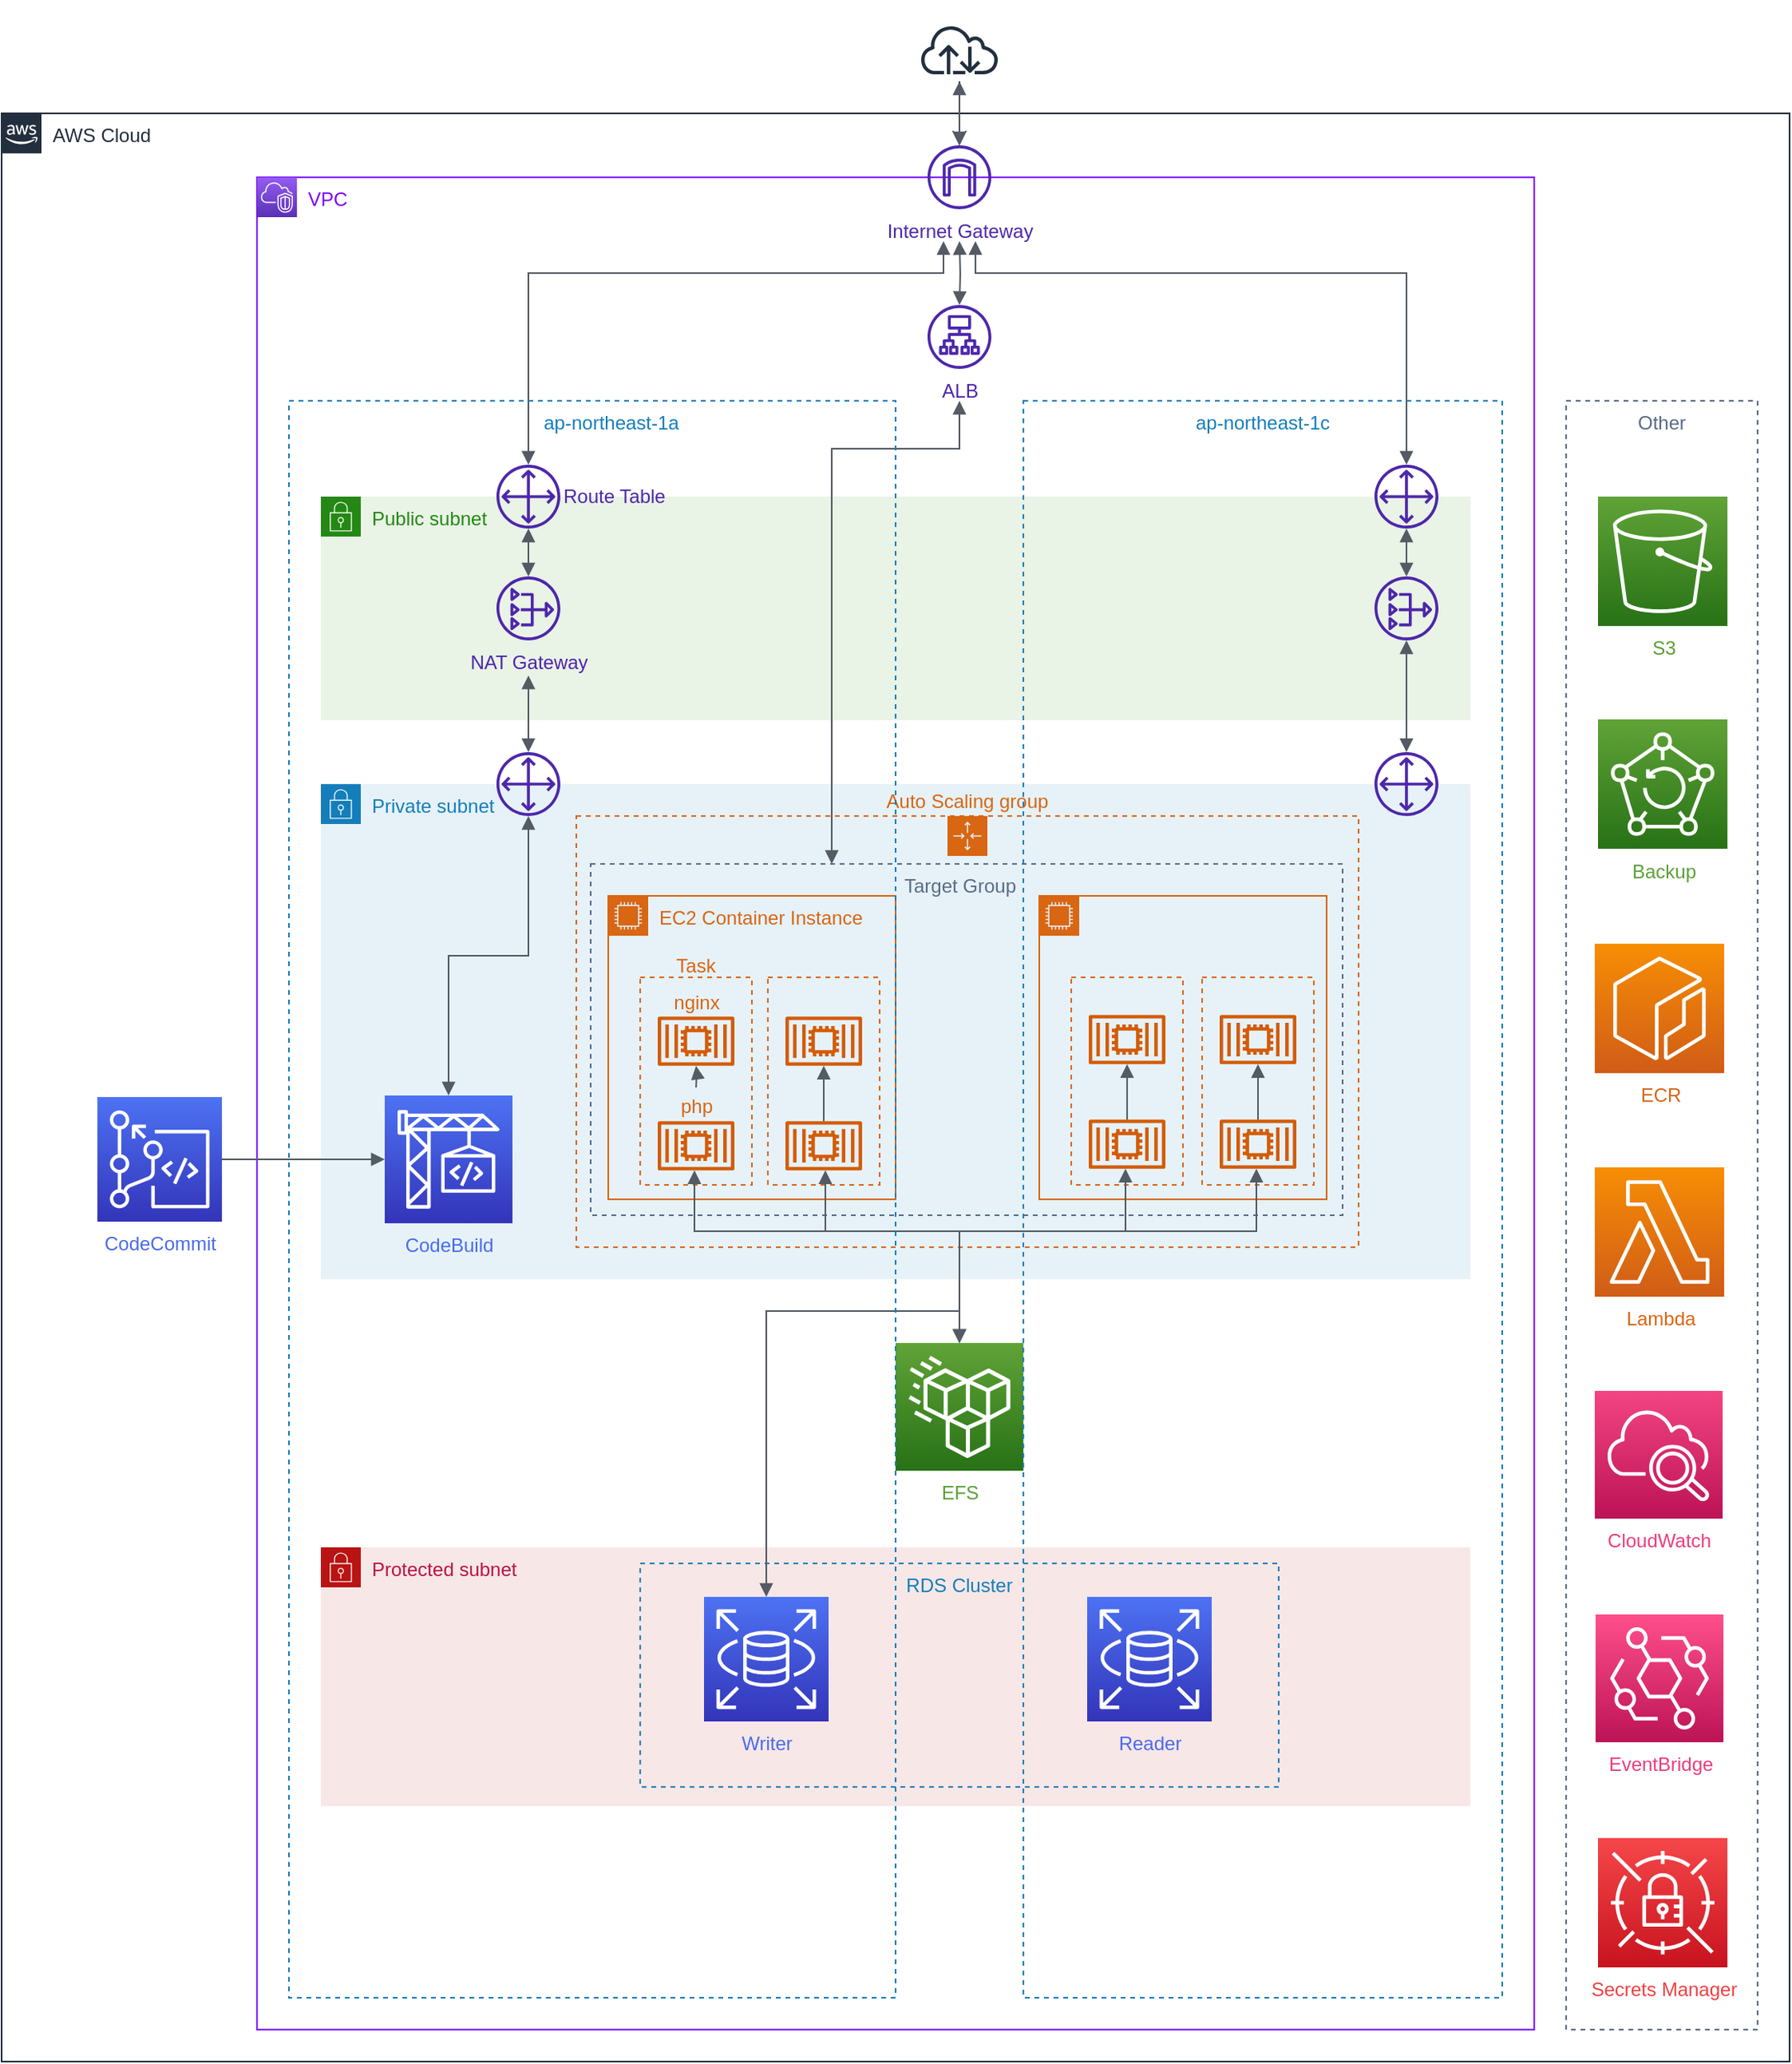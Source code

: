 <mxfile scale="5" border="5">
    <diagram id="7Xa9CpeqHqLi5vjzDkSQ" name="ページ1">
        <mxGraphModel dx="2813" dy="1187" grid="0" gridSize="10" guides="1" tooltips="1" connect="1" arrows="1" fold="1" page="1" pageScale="1" pageWidth="4681" pageHeight="3300" background="#ffffff" math="0" shadow="0">
            <root>
                <mxCell id="0"/>
                <mxCell id="1" parent="0"/>
                <mxCell id="2" value="AWS Cloud" style="points=[[0,0],[0.25,0],[0.5,0],[0.75,0],[1,0],[1,0.25],[1,0.5],[1,0.75],[1,1],[0.75,1],[0.5,1],[0.25,1],[0,1],[0,0.75],[0,0.5],[0,0.25]];outlineConnect=0;gradientColor=none;html=1;whiteSpace=wrap;fontSize=12;fontStyle=0;container=1;pointerEvents=0;collapsible=0;recursiveResize=0;shape=mxgraph.aws4.group;grIcon=mxgraph.aws4.group_aws_cloud_alt;strokeColor=#232F3E;fillColor=none;verticalAlign=top;align=left;spacingLeft=30;fontColor=#232F3E;dashed=0;" parent="1" vertex="1">
                    <mxGeometry x="40" y="140" width="1120" height="1220" as="geometry"/>
                </mxCell>
                <mxCell id="3" value="         VPC" style="fillColor=none;strokeColor=#7F00FF;dashed=0;verticalAlign=top;fontStyle=0;fontColor=#7F00FF;align=left;" parent="2" vertex="1">
                    <mxGeometry x="160" y="40" width="800" height="1160" as="geometry"/>
                </mxCell>
                <mxCell id="19" value="&lt;font color=&quot;#b91345&quot;&gt;Protected subnet&lt;/font&gt;" style="points=[[0,0],[0.25,0],[0.5,0],[0.75,0],[1,0],[1,0.25],[1,0.5],[1,0.75],[1,1],[0.75,1],[0.5,1],[0.25,1],[0,1],[0,0.75],[0,0.5],[0,0.25]];outlineConnect=0;gradientColor=none;html=1;whiteSpace=wrap;fontSize=12;fontStyle=0;container=1;pointerEvents=0;collapsible=0;recursiveResize=0;shape=mxgraph.aws4.group;grIcon=mxgraph.aws4.group_security_group;grStroke=0;strokeColor=#B91313;fillColor=#F8E7E7;verticalAlign=top;align=left;spacingLeft=30;fontColor=#147EBA;dashed=0;" parent="2" vertex="1">
                    <mxGeometry x="200" y="898" width="720" height="162" as="geometry"/>
                </mxCell>
                <mxCell id="127" value="RDS Cluster" style="fillColor=none;strokeColor=#147EBA;dashed=1;verticalAlign=top;fontStyle=0;fontColor=#147EBA;" parent="19" vertex="1">
                    <mxGeometry x="200" y="10" width="400" height="140" as="geometry"/>
                </mxCell>
                <mxCell id="5" value="Private subnet" style="points=[[0,0],[0.25,0],[0.5,0],[0.75,0],[1,0],[1,0.25],[1,0.5],[1,0.75],[1,1],[0.75,1],[0.5,1],[0.25,1],[0,1],[0,0.75],[0,0.5],[0,0.25]];outlineConnect=0;gradientColor=none;html=1;whiteSpace=wrap;fontSize=12;fontStyle=0;container=1;pointerEvents=0;collapsible=0;recursiveResize=0;shape=mxgraph.aws4.group;grIcon=mxgraph.aws4.group_security_group;grStroke=0;strokeColor=#147EBA;fillColor=#E6F2F8;verticalAlign=top;align=left;spacingLeft=30;fontColor=#147EBA;dashed=0;" parent="2" vertex="1">
                    <mxGeometry x="200" y="420" width="720" height="310" as="geometry"/>
                </mxCell>
                <mxCell id="133" value="" style="sketch=0;outlineConnect=0;fontColor=#232F3E;gradientColor=none;fillColor=#4D27AA;strokeColor=none;dashed=0;verticalLabelPosition=middle;verticalAlign=middle;align=left;html=1;fontSize=12;fontStyle=0;aspect=fixed;pointerEvents=1;shape=mxgraph.aws4.customer_gateway;labelBackgroundColor=none;labelBorderColor=none;fillStyle=auto;labelPosition=right;" parent="5" vertex="1">
                    <mxGeometry x="660" y="-20" width="40" height="40" as="geometry"/>
                </mxCell>
                <mxCell id="6" value="Public subnet" style="points=[[0,0],[0.25,0],[0.5,0],[0.75,0],[1,0],[1,0.25],[1,0.5],[1,0.75],[1,1],[0.75,1],[0.5,1],[0.25,1],[0,1],[0,0.75],[0,0.5],[0,0.25]];outlineConnect=0;gradientColor=none;html=1;whiteSpace=wrap;fontSize=12;fontStyle=0;container=1;pointerEvents=0;collapsible=0;recursiveResize=0;shape=mxgraph.aws4.group;grIcon=mxgraph.aws4.group_security_group;grStroke=0;strokeColor=#248814;fillColor=#E9F3E6;verticalAlign=top;align=left;spacingLeft=30;fontColor=#248814;dashed=0;" parent="2" vertex="1">
                    <mxGeometry x="200" y="240" width="720" height="140" as="geometry"/>
                </mxCell>
                <mxCell id="33" value="&lt;font color=&quot;#4d27aa&quot;&gt;Route Table&lt;/font&gt;" style="sketch=0;outlineConnect=0;fontColor=#232F3E;gradientColor=none;fillColor=#4D27AA;strokeColor=none;dashed=0;verticalLabelPosition=middle;verticalAlign=middle;align=left;html=1;fontSize=12;fontStyle=0;aspect=fixed;pointerEvents=1;shape=mxgraph.aws4.customer_gateway;labelBackgroundColor=none;labelBorderColor=none;fillStyle=auto;labelPosition=right;" parent="6" vertex="1">
                    <mxGeometry x="110" y="-20" width="40" height="40" as="geometry"/>
                </mxCell>
                <mxCell id="14" value="&lt;font color=&quot;#4d27aa&quot;&gt;NAT Gateway&lt;/font&gt;" style="sketch=0;outlineConnect=0;fontColor=#232F3E;gradientColor=none;fillColor=#4D27AA;strokeColor=none;dashed=0;verticalLabelPosition=bottom;verticalAlign=top;align=center;html=1;fontSize=12;fontStyle=0;aspect=fixed;pointerEvents=1;shape=mxgraph.aws4.nat_gateway;" parent="6" vertex="1">
                    <mxGeometry x="110" y="50" width="40" height="40" as="geometry"/>
                </mxCell>
                <mxCell id="40" value="" style="edgeStyle=orthogonalEdgeStyle;html=1;endArrow=block;elbow=vertical;startArrow=block;startFill=1;endFill=1;strokeColor=#545B64;rounded=0;fontColor=#4D27AA;" parent="6" source="33" target="14" edge="1">
                    <mxGeometry width="100" relative="1" as="geometry">
                        <mxPoint x="220" y="70" as="sourcePoint"/>
                        <mxPoint x="320" y="70" as="targetPoint"/>
                    </mxGeometry>
                </mxCell>
                <mxCell id="142" value="Other" style="fillColor=none;strokeColor=#5A6C86;dashed=1;verticalAlign=top;fontStyle=0;fontColor=#5A6C86;" parent="2" vertex="1">
                    <mxGeometry x="980" y="180" width="120" height="1020" as="geometry"/>
                </mxCell>
                <mxCell id="4" value="" style="sketch=0;points=[[0,0,0],[0.25,0,0],[0.5,0,0],[0.75,0,0],[1,0,0],[0,1,0],[0.25,1,0],[0.5,1,0],[0.75,1,0],[1,1,0],[0,0.25,0],[0,0.5,0],[0,0.75,0],[1,0.25,0],[1,0.5,0],[1,0.75,0]];outlineConnect=0;fontColor=#232F3E;gradientColor=#945DF2;gradientDirection=north;fillColor=#5A30B5;strokeColor=#ffffff;dashed=0;verticalLabelPosition=bottom;verticalAlign=top;align=center;html=1;fontSize=12;fontStyle=0;aspect=fixed;shape=mxgraph.aws4.resourceIcon;resIcon=mxgraph.aws4.vpc;" parent="2" vertex="1">
                    <mxGeometry x="160" y="40" width="25" height="25" as="geometry"/>
                </mxCell>
                <mxCell id="25" value="&lt;font color=&quot;#4d27aa&quot;&gt;Internet Gateway&lt;/font&gt;" style="sketch=0;outlineConnect=0;fontColor=#232F3E;gradientColor=none;fillColor=#4D27AA;strokeColor=none;dashed=0;verticalLabelPosition=bottom;verticalAlign=top;align=center;html=1;fontSize=12;fontStyle=0;aspect=fixed;pointerEvents=1;shape=mxgraph.aws4.internet_gateway;labelBackgroundColor=none;labelBorderColor=none;fillStyle=auto;" parent="2" vertex="1">
                    <mxGeometry x="580" y="20" width="40" height="40" as="geometry"/>
                </mxCell>
                <mxCell id="48" value="&lt;font color=&quot;#4d27aa&quot;&gt;ALB&lt;/font&gt;" style="sketch=0;outlineConnect=0;fontColor=#232F3E;gradientColor=none;fillColor=#4D27AA;strokeColor=none;dashed=0;verticalLabelPosition=bottom;verticalAlign=top;align=center;html=1;fontSize=12;fontStyle=0;aspect=fixed;pointerEvents=1;shape=mxgraph.aws4.application_load_balancer;labelBackgroundColor=none;labelBorderColor=none;fillStyle=auto;" parent="2" vertex="1">
                    <mxGeometry x="580" y="120" width="40" height="40" as="geometry"/>
                </mxCell>
                <mxCell id="49" value="" style="edgeStyle=orthogonalEdgeStyle;html=1;endArrow=block;elbow=vertical;startArrow=block;startFill=1;endFill=1;strokeColor=#545B64;rounded=0;fontColor=#4D27AA;" parent="2" target="48" edge="1">
                    <mxGeometry width="100" relative="1" as="geometry">
                        <mxPoint x="600" y="80" as="sourcePoint"/>
                        <mxPoint x="570" y="120" as="targetPoint"/>
                    </mxGeometry>
                </mxCell>
                <mxCell id="50" value="" style="edgeStyle=orthogonalEdgeStyle;html=1;endArrow=block;elbow=vertical;startArrow=block;startFill=1;endFill=1;strokeColor=#545B64;rounded=0;fontColor=#4D27AA;" parent="2" source="33" edge="1">
                    <mxGeometry width="100" relative="1" as="geometry">
                        <mxPoint x="320" y="200" as="sourcePoint"/>
                        <mxPoint x="590" y="80" as="targetPoint"/>
                        <Array as="points">
                            <mxPoint x="330" y="100"/>
                            <mxPoint x="590" y="100"/>
                        </Array>
                    </mxGeometry>
                </mxCell>
                <mxCell id="35" value="" style="sketch=0;outlineConnect=0;fontColor=#232F3E;gradientColor=none;fillColor=#4D27AA;strokeColor=none;dashed=0;verticalLabelPosition=middle;verticalAlign=middle;align=left;html=1;fontSize=12;fontStyle=0;aspect=fixed;pointerEvents=1;shape=mxgraph.aws4.customer_gateway;labelBackgroundColor=none;labelBorderColor=none;fillStyle=auto;labelPosition=right;" parent="2" vertex="1">
                    <mxGeometry x="310" y="400" width="40" height="40" as="geometry"/>
                </mxCell>
                <mxCell id="38" value="" style="edgeStyle=orthogonalEdgeStyle;html=1;endArrow=block;elbow=vertical;startArrow=block;startFill=1;endFill=1;strokeColor=#545B64;rounded=0;fontColor=#4D27AA;" parent="2" source="35" edge="1">
                    <mxGeometry width="100" relative="1" as="geometry">
                        <mxPoint x="330" y="414" as="sourcePoint"/>
                        <mxPoint x="330" y="352" as="targetPoint"/>
                    </mxGeometry>
                </mxCell>
                <mxCell id="53" value="" style="edgeStyle=orthogonalEdgeStyle;html=1;endArrow=block;elbow=vertical;startArrow=block;startFill=1;endFill=1;strokeColor=#545B64;rounded=0;fontColor=#4D27AA;exitX=0.5;exitY=0;exitDx=0;exitDy=0;exitPerimeter=0;" parent="2" source="52" target="35" edge="1">
                    <mxGeometry width="100" relative="1" as="geometry">
                        <mxPoint x="114" y="470" as="sourcePoint"/>
                        <mxPoint x="294" y="440" as="targetPoint"/>
                    </mxGeometry>
                </mxCell>
                <mxCell id="62" value="&lt;font color=&quot;#5ca035&quot;&gt;EFS&lt;/font&gt;" style="sketch=0;points=[[0,0,0],[0.25,0,0],[0.5,0,0],[0.75,0,0],[1,0,0],[0,1,0],[0.25,1,0],[0.5,1,0],[0.75,1,0],[1,1,0],[0,0.25,0],[0,0.5,0],[0,0.75,0],[1,0.25,0],[1,0.5,0],[1,0.75,0]];outlineConnect=0;fontColor=#232F3E;gradientColor=#60A337;gradientDirection=north;fillColor=#277116;strokeColor=#ffffff;dashed=0;verticalLabelPosition=bottom;verticalAlign=top;align=center;html=1;fontSize=12;fontStyle=0;aspect=fixed;shape=mxgraph.aws4.resourceIcon;resIcon=mxgraph.aws4.efs_standard;labelBackgroundColor=none;labelBorderColor=none;fillStyle=auto;" parent="2" vertex="1">
                    <mxGeometry x="560" y="770" width="80" height="80" as="geometry"/>
                </mxCell>
                <mxCell id="83" value="Auto Scaling group" style="points=[[0,0],[0.25,0],[0.5,0],[0.75,0],[1,0],[1,0.25],[1,0.5],[1,0.75],[1,1],[0.75,1],[0.5,1],[0.25,1],[0,1],[0,0.75],[0,0.5],[0,0.25]];outlineConnect=0;gradientColor=none;html=1;whiteSpace=wrap;fontSize=12;fontStyle=0;container=1;pointerEvents=0;collapsible=0;recursiveResize=0;shape=mxgraph.aws4.groupCenter;grIcon=mxgraph.aws4.group_auto_scaling_group;grStroke=1;strokeColor=#D86613;fillColor=none;verticalAlign=bottom;align=center;fontColor=#D86613;dashed=1;spacingTop=25;labelPosition=center;verticalLabelPosition=top;" parent="2" vertex="1">
                    <mxGeometry x="360" y="440" width="490" height="270" as="geometry"/>
                </mxCell>
                <mxCell id="93" value="Target Group" style="fillColor=none;strokeColor=#5A6C86;dashed=1;verticalAlign=top;fontStyle=0;fontColor=#5A6C86;spacingLeft=0;spacingRight=8;" parent="83" vertex="1">
                    <mxGeometry x="9" y="30" width="471" height="220" as="geometry"/>
                </mxCell>
                <mxCell id="95" value="" style="points=[[0,0],[0.25,0],[0.5,0],[0.75,0],[1,0],[1,0.25],[1,0.5],[1,0.75],[1,1],[0.75,1],[0.5,1],[0.25,1],[0,1],[0,0.75],[0,0.5],[0,0.25]];outlineConnect=0;gradientColor=none;html=1;whiteSpace=wrap;fontSize=12;fontStyle=0;container=1;pointerEvents=0;collapsible=0;recursiveResize=0;shape=mxgraph.aws4.group;grIcon=mxgraph.aws4.group_ec2_instance_contents;strokeColor=#D86613;fillColor=none;verticalAlign=top;align=left;spacingLeft=30;fontColor=#D86613;dashed=0;labelBackgroundColor=none;labelBorderColor=none;fillStyle=auto;" parent="83" vertex="1">
                    <mxGeometry x="290" y="50" width="180" height="190" as="geometry"/>
                </mxCell>
                <mxCell id="183" value="" style="fillColor=none;strokeColor=#d86613;dashed=1;verticalAlign=top;fontStyle=0;fontColor=#d86613;" parent="95" vertex="1">
                    <mxGeometry x="102" y="51" width="70" height="130" as="geometry"/>
                </mxCell>
                <mxCell id="96" value="" style="sketch=0;outlineConnect=0;fontColor=#232F3E;gradientColor=none;fillColor=#D45B07;strokeColor=none;dashed=0;verticalLabelPosition=bottom;verticalAlign=top;align=center;html=1;fontSize=12;fontStyle=0;aspect=fixed;pointerEvents=1;shape=mxgraph.aws4.container_2;labelBackgroundColor=none;labelBorderColor=none;fillStyle=auto;" parent="95" vertex="1">
                    <mxGeometry x="113" y="140" width="48" height="31" as="geometry"/>
                </mxCell>
                <mxCell id="164" value="" style="fillColor=none;strokeColor=#d86613;dashed=1;verticalAlign=top;fontStyle=0;fontColor=#d86613;" parent="95" vertex="1">
                    <mxGeometry x="20" y="51" width="70" height="130" as="geometry"/>
                </mxCell>
                <mxCell id="97" value="" style="sketch=0;outlineConnect=0;fontColor=#232F3E;gradientColor=none;fillColor=#D45B07;strokeColor=none;dashed=0;verticalLabelPosition=bottom;verticalAlign=top;align=center;html=1;fontSize=12;fontStyle=0;aspect=fixed;pointerEvents=1;shape=mxgraph.aws4.container_2;labelBackgroundColor=none;labelBorderColor=none;fillStyle=auto;" parent="95" vertex="1">
                    <mxGeometry x="31" y="140" width="48" height="31" as="geometry"/>
                </mxCell>
                <mxCell id="84" value="EC2 Container Instance" style="points=[[0,0],[0.25,0],[0.5,0],[0.75,0],[1,0],[1,0.25],[1,0.5],[1,0.75],[1,1],[0.75,1],[0.5,1],[0.25,1],[0,1],[0,0.75],[0,0.5],[0,0.25]];outlineConnect=0;gradientColor=none;html=1;whiteSpace=wrap;fontSize=12;fontStyle=0;container=1;pointerEvents=0;collapsible=0;recursiveResize=0;shape=mxgraph.aws4.group;grIcon=mxgraph.aws4.group_ec2_instance_contents;strokeColor=#D86613;fillColor=none;verticalAlign=top;align=left;spacingLeft=30;fontColor=#D86613;dashed=0;labelBackgroundColor=none;labelBorderColor=none;fillStyle=auto;" parent="83" vertex="1">
                    <mxGeometry x="20" y="50" width="180" height="190" as="geometry"/>
                </mxCell>
                <mxCell id="158" value="" style="fillColor=none;strokeColor=#d86613;dashed=1;verticalAlign=top;fontStyle=0;fontColor=#d86613;" parent="84" vertex="1">
                    <mxGeometry x="100" y="51" width="70" height="130" as="geometry"/>
                </mxCell>
                <mxCell id="156" value="Task" style="fillColor=none;strokeColor=#d86613;dashed=1;verticalAlign=bottom;fontStyle=0;fontColor=#d86613;spacing=0;labelPosition=center;verticalLabelPosition=top;align=center;" parent="84" vertex="1">
                    <mxGeometry x="20" y="51" width="70" height="130" as="geometry"/>
                </mxCell>
                <mxCell id="86" value="&lt;div style=&quot;text-align: left;&quot;&gt;&lt;span style=&quot;background-color: initial;&quot;&gt;&lt;font color=&quot;#d86613&quot;&gt;php&lt;/font&gt;&lt;/span&gt;&lt;/div&gt;" style="sketch=0;outlineConnect=0;fontColor=#232F3E;gradientColor=none;fillColor=#D45B07;strokeColor=none;dashed=0;verticalLabelPosition=top;verticalAlign=bottom;align=center;html=1;fontSize=12;fontStyle=0;aspect=fixed;pointerEvents=1;shape=mxgraph.aws4.container_2;labelBackgroundColor=none;labelBorderColor=none;fillStyle=auto;labelPosition=center;" parent="84" vertex="1">
                    <mxGeometry x="31" y="141" width="48" height="31" as="geometry"/>
                </mxCell>
                <mxCell id="157" value="&lt;div style=&quot;text-align: left;&quot;&gt;&lt;span style=&quot;background-color: initial;&quot;&gt;&lt;font color=&quot;#d86613&quot;&gt;nginx&lt;/font&gt;&lt;/span&gt;&lt;/div&gt;" style="sketch=0;outlineConnect=0;fontColor=#232F3E;gradientColor=none;fillColor=#D45B07;strokeColor=none;dashed=0;verticalLabelPosition=top;verticalAlign=bottom;align=center;html=1;fontSize=12;fontStyle=0;aspect=fixed;pointerEvents=1;shape=mxgraph.aws4.container_2;labelBackgroundColor=none;labelBorderColor=none;fillStyle=auto;labelPosition=center;" parent="84" vertex="1">
                    <mxGeometry x="31" y="75.5" width="48" height="31" as="geometry"/>
                </mxCell>
                <mxCell id="85" value="" style="sketch=0;outlineConnect=0;fontColor=#232F3E;gradientColor=none;fillColor=#D45B07;strokeColor=none;dashed=0;verticalLabelPosition=bottom;verticalAlign=top;align=center;html=1;fontSize=12;fontStyle=0;aspect=fixed;pointerEvents=1;shape=mxgraph.aws4.container_2;labelBackgroundColor=none;labelBorderColor=none;fillStyle=auto;" parent="84" vertex="1">
                    <mxGeometry x="111" y="141" width="48" height="31" as="geometry"/>
                </mxCell>
                <mxCell id="159" value="" style="edgeStyle=orthogonalEdgeStyle;html=1;endArrow=block;elbow=vertical;startArrow=none;endFill=1;strokeColor=#545B64;rounded=0;fontColor=#d86613;" parent="84" target="157" edge="1">
                    <mxGeometry width="100" relative="1" as="geometry">
                        <mxPoint x="55" y="120" as="sourcePoint"/>
                        <mxPoint x="-80" y="460" as="targetPoint"/>
                    </mxGeometry>
                </mxCell>
                <mxCell id="160" value="" style="sketch=0;outlineConnect=0;fontColor=#232F3E;gradientColor=none;fillColor=#D45B07;strokeColor=none;dashed=0;verticalLabelPosition=bottom;verticalAlign=top;align=center;html=1;fontSize=12;fontStyle=0;aspect=fixed;pointerEvents=1;shape=mxgraph.aws4.container_2;labelBackgroundColor=none;labelBorderColor=none;fillStyle=auto;" parent="84" vertex="1">
                    <mxGeometry x="111" y="75.5" width="48" height="31" as="geometry"/>
                </mxCell>
                <mxCell id="162" value="" style="edgeStyle=orthogonalEdgeStyle;html=1;endArrow=block;elbow=vertical;startArrow=none;endFill=1;strokeColor=#545B64;rounded=0;fontColor=#d86613;" parent="84" source="85" target="160" edge="1">
                    <mxGeometry width="100" relative="1" as="geometry">
                        <mxPoint x="-100" y="460" as="sourcePoint"/>
                        <mxPoint y="460" as="targetPoint"/>
                    </mxGeometry>
                </mxCell>
                <mxCell id="163" value="" style="sketch=0;outlineConnect=0;fontColor=#232F3E;gradientColor=none;fillColor=#D45B07;strokeColor=none;dashed=0;verticalLabelPosition=bottom;verticalAlign=top;align=center;html=1;fontSize=12;fontStyle=0;aspect=fixed;pointerEvents=1;shape=mxgraph.aws4.container_2;labelBackgroundColor=none;labelBorderColor=none;fillStyle=auto;" parent="83" vertex="1">
                    <mxGeometry x="321" y="124.5" width="48" height="31" as="geometry"/>
                </mxCell>
                <mxCell id="166" value="" style="edgeStyle=orthogonalEdgeStyle;html=1;endArrow=block;elbow=vertical;startArrow=none;endFill=1;strokeColor=#545B64;rounded=0;fontColor=#d86613;" parent="83" source="97" target="163" edge="1">
                    <mxGeometry width="100" relative="1" as="geometry">
                        <mxPoint x="830" y="260" as="sourcePoint"/>
                        <mxPoint x="930" y="260" as="targetPoint"/>
                    </mxGeometry>
                </mxCell>
                <mxCell id="184" value="" style="sketch=0;outlineConnect=0;fontColor=#232F3E;gradientColor=none;fillColor=#D45B07;strokeColor=none;dashed=0;verticalLabelPosition=bottom;verticalAlign=top;align=center;html=1;fontSize=12;fontStyle=0;aspect=fixed;pointerEvents=1;shape=mxgraph.aws4.container_2;labelBackgroundColor=none;labelBorderColor=none;fillStyle=auto;" parent="83" vertex="1">
                    <mxGeometry x="403" y="124.5" width="48" height="31" as="geometry"/>
                </mxCell>
                <mxCell id="168" value="" style="edgeStyle=orthogonalEdgeStyle;html=1;endArrow=block;elbow=vertical;startArrow=none;endFill=1;strokeColor=#545B64;rounded=0;fontColor=#d86613;" parent="83" source="96" target="184" edge="1">
                    <mxGeometry width="100" relative="1" as="geometry">
                        <mxPoint x="1000" y="220" as="sourcePoint"/>
                        <mxPoint x="427" y="160.41" as="targetPoint"/>
                    </mxGeometry>
                </mxCell>
                <mxCell id="52" value="&lt;span style=&quot;color: rgb(74, 107, 236);&quot;&gt;CodeBuild&lt;/span&gt;" style="sketch=0;points=[[0,0,0],[0.25,0,0],[0.5,0,0],[0.75,0,0],[1,0,0],[0,1,0],[0.25,1,0],[0.5,1,0],[0.75,1,0],[1,1,0],[0,0.25,0],[0,0.5,0],[0,0.75,0],[1,0.25,0],[1,0.5,0],[1,0.75,0]];outlineConnect=0;fontColor=#232F3E;gradientColor=#4D72F3;gradientDirection=north;fillColor=#3334B9;strokeColor=#ffffff;dashed=0;verticalLabelPosition=bottom;verticalAlign=top;align=center;html=1;fontSize=12;fontStyle=0;aspect=fixed;shape=mxgraph.aws4.resourceIcon;resIcon=mxgraph.aws4.codebuild;labelBackgroundColor=none;labelBorderColor=none;fillStyle=auto;" parent="2" vertex="1">
                    <mxGeometry x="240" y="615" width="80" height="80" as="geometry"/>
                </mxCell>
                <mxCell id="51" value="" style="edgeStyle=orthogonalEdgeStyle;html=1;endArrow=block;elbow=vertical;startArrow=block;startFill=1;endFill=1;strokeColor=#545B64;rounded=0;fontColor=#4D27AA;" parent="2" source="93" edge="1">
                    <mxGeometry width="100" relative="1" as="geometry">
                        <mxPoint x="460" y="610" as="sourcePoint"/>
                        <mxPoint x="600" y="180" as="targetPoint"/>
                        <Array as="points">
                            <mxPoint x="520" y="210"/>
                            <mxPoint x="600" y="210"/>
                        </Array>
                    </mxGeometry>
                </mxCell>
                <mxCell id="107" value="&lt;font color=&quot;#4a6bec&quot;&gt;CodeCommit&lt;/font&gt;" style="sketch=0;points=[[0,0,0],[0.25,0,0],[0.5,0,0],[0.75,0,0],[1,0,0],[0,1,0],[0.25,1,0],[0.5,1,0],[0.75,1,0],[1,1,0],[0,0.25,0],[0,0.5,0],[0,0.75,0],[1,0.25,0],[1,0.5,0],[1,0.75,0]];outlineConnect=0;fontColor=#232F3E;gradientColor=#4D72F3;gradientDirection=north;fillColor=#3334B9;strokeColor=#ffffff;dashed=0;verticalLabelPosition=bottom;verticalAlign=top;align=center;html=1;fontSize=12;fontStyle=0;aspect=fixed;shape=mxgraph.aws4.resourceIcon;resIcon=mxgraph.aws4.codecommit;" parent="2" vertex="1">
                    <mxGeometry x="60" y="616" width="78" height="78" as="geometry"/>
                </mxCell>
                <mxCell id="111" value="" style="edgeStyle=orthogonalEdgeStyle;html=1;endArrow=block;elbow=vertical;startArrow=none;endFill=1;strokeColor=#545B64;rounded=0;exitX=1;exitY=0.5;exitDx=0;exitDy=0;exitPerimeter=0;entryX=0;entryY=0.5;entryDx=0;entryDy=0;entryPerimeter=0;" parent="2" source="107" target="52" edge="1">
                    <mxGeometry width="100" relative="1" as="geometry">
                        <mxPoint x="60" y="525" as="sourcePoint"/>
                        <mxPoint x="160" y="525" as="targetPoint"/>
                    </mxGeometry>
                </mxCell>
                <mxCell id="115" value="" style="edgeStyle=orthogonalEdgeStyle;html=1;endArrow=block;elbow=vertical;startArrow=block;startFill=1;endFill=1;strokeColor=#545B64;rounded=0;entryX=0.5;entryY=0;entryDx=0;entryDy=0;entryPerimeter=0;" parent="2" source="86" target="62" edge="1">
                    <mxGeometry width="100" relative="1" as="geometry">
                        <mxPoint x="420" y="800" as="sourcePoint"/>
                        <mxPoint x="520" y="800" as="targetPoint"/>
                        <Array as="points">
                            <mxPoint x="434" y="700"/>
                            <mxPoint x="600" y="700"/>
                        </Array>
                    </mxGeometry>
                </mxCell>
                <mxCell id="117" value="" style="edgeStyle=orthogonalEdgeStyle;html=1;endArrow=block;elbow=vertical;startArrow=block;startFill=1;endFill=1;strokeColor=#545B64;rounded=0;entryX=0.5;entryY=0;entryDx=0;entryDy=0;entryPerimeter=0;" parent="2" source="85" target="62" edge="1">
                    <mxGeometry width="100" relative="1" as="geometry">
                        <mxPoint x="430" y="800" as="sourcePoint"/>
                        <mxPoint x="530" y="800" as="targetPoint"/>
                        <Array as="points">
                            <mxPoint x="516" y="700"/>
                            <mxPoint x="600" y="700"/>
                        </Array>
                    </mxGeometry>
                </mxCell>
                <mxCell id="118" value="" style="edgeStyle=orthogonalEdgeStyle;html=1;endArrow=block;elbow=vertical;startArrow=block;startFill=1;endFill=1;strokeColor=#545B64;rounded=0;exitX=0.5;exitY=0;exitDx=0;exitDy=0;exitPerimeter=0;" parent="2" source="62" target="97" edge="1">
                    <mxGeometry width="100" relative="1" as="geometry">
                        <mxPoint x="730" y="800" as="sourcePoint"/>
                        <mxPoint x="830" y="800" as="targetPoint"/>
                        <Array as="points">
                            <mxPoint x="600" y="700"/>
                            <mxPoint x="704" y="700"/>
                        </Array>
                    </mxGeometry>
                </mxCell>
                <mxCell id="119" value="" style="edgeStyle=orthogonalEdgeStyle;html=1;endArrow=block;elbow=vertical;startArrow=block;startFill=1;endFill=1;strokeColor=#545B64;rounded=0;exitX=0.5;exitY=0;exitDx=0;exitDy=0;exitPerimeter=0;" parent="2" source="125" target="96" edge="1">
                    <mxGeometry width="100" relative="1" as="geometry">
                        <mxPoint x="700" y="790" as="sourcePoint"/>
                        <mxPoint x="800" y="790" as="targetPoint"/>
                        <Array as="points">
                            <mxPoint x="479" y="750"/>
                            <mxPoint x="600" y="750"/>
                            <mxPoint x="600" y="700"/>
                            <mxPoint x="786" y="700"/>
                        </Array>
                    </mxGeometry>
                </mxCell>
                <mxCell id="125" value="&lt;span style=&quot;color: rgb(74, 107, 236);&quot;&gt;Writer&lt;/span&gt;" style="sketch=0;points=[[0,0,0],[0.25,0,0],[0.5,0,0],[0.75,0,0],[1,0,0],[0,1,0],[0.25,1,0],[0.5,1,0],[0.75,1,0],[1,1,0],[0,0.25,0],[0,0.5,0],[0,0.75,0],[1,0.25,0],[1,0.5,0],[1,0.75,0]];outlineConnect=0;fontColor=#232F3E;gradientColor=#4D72F3;gradientDirection=north;fillColor=#3334B9;strokeColor=#ffffff;dashed=0;verticalLabelPosition=bottom;verticalAlign=top;align=center;html=1;fontSize=12;fontStyle=0;aspect=fixed;shape=mxgraph.aws4.resourceIcon;resIcon=mxgraph.aws4.rds;" parent="2" vertex="1">
                    <mxGeometry x="440" y="929" width="78" height="78" as="geometry"/>
                </mxCell>
                <mxCell id="128" value="&lt;span style=&quot;color: rgb(74, 107, 236);&quot;&gt;Reader&lt;/span&gt;" style="sketch=0;points=[[0,0,0],[0.25,0,0],[0.5,0,0],[0.75,0,0],[1,0,0],[0,1,0],[0.25,1,0],[0.5,1,0],[0.75,1,0],[1,1,0],[0,0.25,0],[0,0.5,0],[0,0.75,0],[1,0.25,0],[1,0.5,0],[1,0.75,0]];outlineConnect=0;fontColor=#232F3E;gradientColor=#4D72F3;gradientDirection=north;fillColor=#3334B9;strokeColor=#ffffff;dashed=0;verticalLabelPosition=bottom;verticalAlign=top;align=center;html=1;fontSize=12;fontStyle=0;aspect=fixed;shape=mxgraph.aws4.resourceIcon;resIcon=mxgraph.aws4.rds;" parent="2" vertex="1">
                    <mxGeometry x="680" y="929" width="78" height="78" as="geometry"/>
                </mxCell>
                <mxCell id="129" value="" style="sketch=0;outlineConnect=0;fontColor=#232F3E;gradientColor=none;fillColor=#4D27AA;strokeColor=none;dashed=0;verticalLabelPosition=middle;verticalAlign=middle;align=left;html=1;fontSize=12;fontStyle=0;aspect=fixed;pointerEvents=1;shape=mxgraph.aws4.customer_gateway;labelBackgroundColor=none;labelBorderColor=none;fillStyle=auto;labelPosition=right;" parent="2" vertex="1">
                    <mxGeometry x="860" y="220" width="40" height="40" as="geometry"/>
                </mxCell>
                <mxCell id="130" value="" style="sketch=0;outlineConnect=0;fontColor=#232F3E;gradientColor=none;fillColor=#4D27AA;strokeColor=none;dashed=0;verticalLabelPosition=bottom;verticalAlign=top;align=center;html=1;fontSize=12;fontStyle=0;aspect=fixed;pointerEvents=1;shape=mxgraph.aws4.nat_gateway;" parent="2" vertex="1">
                    <mxGeometry x="860" y="290" width="40" height="40" as="geometry"/>
                </mxCell>
                <mxCell id="131" value="" style="edgeStyle=orthogonalEdgeStyle;html=1;endArrow=block;elbow=vertical;startArrow=block;startFill=1;endFill=1;strokeColor=#545B64;rounded=0;fontColor=#4D27AA;" parent="2" source="129" target="130" edge="1">
                    <mxGeometry width="100" relative="1" as="geometry">
                        <mxPoint x="650" y="-70" as="sourcePoint"/>
                        <mxPoint x="750" y="-70" as="targetPoint"/>
                    </mxGeometry>
                </mxCell>
                <mxCell id="132" value="" style="edgeStyle=orthogonalEdgeStyle;html=1;endArrow=block;elbow=vertical;startArrow=block;startFill=1;endFill=1;strokeColor=#545B64;rounded=0;fontColor=#4a6bec;" parent="2" target="129" edge="1">
                    <mxGeometry width="100" relative="1" as="geometry">
                        <mxPoint x="610" y="80" as="sourcePoint"/>
                        <mxPoint x="890" y="210" as="targetPoint"/>
                        <Array as="points">
                            <mxPoint x="610" y="100"/>
                            <mxPoint x="880" y="100"/>
                        </Array>
                    </mxGeometry>
                </mxCell>
                <mxCell id="136" value="&lt;span style=&quot;color: rgb(92, 160, 53);&quot;&gt;Backup&lt;br&gt;&lt;/span&gt;" style="sketch=0;points=[[0,0,0],[0.25,0,0],[0.5,0,0],[0.75,0,0],[1,0,0],[0,1,0],[0.25,1,0],[0.5,1,0],[0.75,1,0],[1,1,0],[0,0.25,0],[0,0.5,0],[0,0.75,0],[1,0.25,0],[1,0.5,0],[1,0.75,0]];outlineConnect=0;fontColor=#232F3E;gradientColor=#60A337;gradientDirection=north;fillColor=#277116;strokeColor=#ffffff;dashed=0;verticalLabelPosition=bottom;verticalAlign=top;align=center;html=1;fontSize=12;fontStyle=0;aspect=fixed;shape=mxgraph.aws4.resourceIcon;resIcon=mxgraph.aws4.backup;" parent="2" vertex="1">
                    <mxGeometry x="1000" y="379.5" width="81" height="81" as="geometry"/>
                </mxCell>
                <mxCell id="137" value="&lt;span style=&quot;color: rgb(216, 102, 19); text-align: left;&quot;&gt;ECR&lt;/span&gt;" style="sketch=0;points=[[0,0,0],[0.25,0,0],[0.5,0,0],[0.75,0,0],[1,0,0],[0,1,0],[0.25,1,0],[0.5,1,0],[0.75,1,0],[1,1,0],[0,0.25,0],[0,0.5,0],[0,0.75,0],[1,0.25,0],[1,0.5,0],[1,0.75,0]];outlineConnect=0;fontColor=#232F3E;gradientColor=#F78E04;gradientDirection=north;fillColor=#D05C17;strokeColor=#ffffff;dashed=0;verticalLabelPosition=bottom;verticalAlign=top;align=center;html=1;fontSize=12;fontStyle=0;aspect=fixed;shape=mxgraph.aws4.resourceIcon;resIcon=mxgraph.aws4.ecr;" parent="2" vertex="1">
                    <mxGeometry x="998" y="520" width="81" height="81" as="geometry"/>
                </mxCell>
                <mxCell id="138" value="&lt;font color=&quot;#ec3e7d&quot;&gt;CloudWatch&lt;/font&gt;" style="sketch=0;points=[[0,0,0],[0.25,0,0],[0.5,0,0],[0.75,0,0],[1,0,0],[0,1,0],[0.25,1,0],[0.5,1,0],[0.75,1,0],[1,1,0],[0,0.25,0],[0,0.5,0],[0,0.75,0],[1,0.25,0],[1,0.5,0],[1,0.75,0]];points=[[0,0,0],[0.25,0,0],[0.5,0,0],[0.75,0,0],[1,0,0],[0,1,0],[0.25,1,0],[0.5,1,0],[0.75,1,0],[1,1,0],[0,0.25,0],[0,0.5,0],[0,0.75,0],[1,0.25,0],[1,0.5,0],[1,0.75,0]];outlineConnect=0;fontColor=#232F3E;gradientColor=#F34482;gradientDirection=north;fillColor=#BC1356;strokeColor=#ffffff;dashed=0;verticalLabelPosition=bottom;verticalAlign=top;align=center;html=1;fontSize=12;fontStyle=0;aspect=fixed;shape=mxgraph.aws4.resourceIcon;resIcon=mxgraph.aws4.cloudwatch_2;" parent="2" vertex="1">
                    <mxGeometry x="998" y="800" width="80" height="80" as="geometry"/>
                </mxCell>
                <mxCell id="139" value="&lt;span style=&quot;color: rgb(92, 160, 53);&quot;&gt;S3&lt;/span&gt;" style="sketch=0;points=[[0,0,0],[0.25,0,0],[0.5,0,0],[0.75,0,0],[1,0,0],[0,1,0],[0.25,1,0],[0.5,1,0],[0.75,1,0],[1,1,0],[0,0.25,0],[0,0.5,0],[0,0.75,0],[1,0.25,0],[1,0.5,0],[1,0.75,0]];outlineConnect=0;fontColor=#232F3E;gradientColor=#60A337;gradientDirection=north;fillColor=#277116;strokeColor=#ffffff;dashed=0;verticalLabelPosition=bottom;verticalAlign=top;align=center;html=1;fontSize=12;fontStyle=0;aspect=fixed;shape=mxgraph.aws4.resourceIcon;resIcon=mxgraph.aws4.s3;" parent="2" vertex="1">
                    <mxGeometry x="1000" y="240" width="81" height="81" as="geometry"/>
                </mxCell>
                <mxCell id="140" value="&lt;span style=&quot;color: rgb(216, 102, 19); text-align: left;&quot;&gt;Lambda&lt;/span&gt;" style="sketch=0;points=[[0,0,0],[0.25,0,0],[0.5,0,0],[0.75,0,0],[1,0,0],[0,1,0],[0.25,1,0],[0.5,1,0],[0.75,1,0],[1,1,0],[0,0.25,0],[0,0.5,0],[0,0.75,0],[1,0.25,0],[1,0.5,0],[1,0.75,0]];outlineConnect=0;fontColor=#232F3E;gradientColor=#F78E04;gradientDirection=north;fillColor=#D05C17;strokeColor=#ffffff;dashed=0;verticalLabelPosition=bottom;verticalAlign=top;align=center;html=1;fontSize=12;fontStyle=0;aspect=fixed;shape=mxgraph.aws4.resourceIcon;resIcon=mxgraph.aws4.lambda;" parent="2" vertex="1">
                    <mxGeometry x="998" y="660" width="81" height="81" as="geometry"/>
                </mxCell>
                <mxCell id="141" value="&lt;span style=&quot;color: rgb(236, 62, 125);&quot;&gt;EventBridge&lt;/span&gt;" style="sketch=0;points=[[0,0,0],[0.25,0,0],[0.5,0,0],[0.75,0,0],[1,0,0],[0,1,0],[0.25,1,0],[0.5,1,0],[0.75,1,0],[1,1,0],[0,0.25,0],[0,0.5,0],[0,0.75,0],[1,0.25,0],[1,0.5,0],[1,0.75,0]];outlineConnect=0;fontColor=#232F3E;gradientColor=#FF4F8B;gradientDirection=north;fillColor=#BC1356;strokeColor=#ffffff;dashed=0;verticalLabelPosition=bottom;verticalAlign=top;align=center;html=1;fontSize=12;fontStyle=0;aspect=fixed;shape=mxgraph.aws4.resourceIcon;resIcon=mxgraph.aws4.eventbridge;" parent="2" vertex="1">
                    <mxGeometry x="998.5" y="940" width="80" height="80" as="geometry"/>
                </mxCell>
                <mxCell id="134" value="" style="edgeStyle=orthogonalEdgeStyle;html=1;endArrow=block;elbow=vertical;startArrow=block;startFill=1;endFill=1;strokeColor=#545B64;rounded=0;fontColor=#4D27AA;" parent="2" source="133" target="130" edge="1">
                    <mxGeometry width="100" relative="1" as="geometry">
                        <mxPoint x="840" y="274" as="sourcePoint"/>
                        <mxPoint x="880" y="352" as="targetPoint"/>
                    </mxGeometry>
                </mxCell>
                <mxCell id="143" value="&lt;font color=&quot;#f04144&quot;&gt;Secrets Manager&lt;/font&gt;" style="sketch=0;points=[[0,0,0],[0.25,0,0],[0.5,0,0],[0.75,0,0],[1,0,0],[0,1,0],[0.25,1,0],[0.5,1,0],[0.75,1,0],[1,1,0],[0,0.25,0],[0,0.5,0],[0,0.75,0],[1,0.25,0],[1,0.5,0],[1,0.75,0]];outlineConnect=0;fontColor=#232F3E;gradientColor=#F54749;gradientDirection=north;fillColor=#C7131F;strokeColor=#ffffff;dashed=0;verticalLabelPosition=bottom;verticalAlign=top;align=center;html=1;fontSize=12;fontStyle=0;aspect=fixed;shape=mxgraph.aws4.resourceIcon;resIcon=mxgraph.aws4.secrets_manager;" parent="2" vertex="1">
                    <mxGeometry x="1000" y="1080" width="81" height="81" as="geometry"/>
                </mxCell>
                <mxCell id="10" value="ap-northeast-1a" style="fillColor=none;strokeColor=#147EBA;dashed=1;verticalAlign=top;fontStyle=0;fontColor=#147EBA;spacingRight=0;spacingLeft=24;" parent="2" vertex="1">
                    <mxGeometry x="180" y="180" width="380" height="1000" as="geometry"/>
                </mxCell>
                <mxCell id="72" value="ap-northeast-1c" style="fillColor=none;strokeColor=#147EBA;dashed=1;verticalAlign=top;fontStyle=0;fontColor=#147EBA;" parent="2" vertex="1">
                    <mxGeometry x="640" y="180" width="300" height="1000" as="geometry"/>
                </mxCell>
                <mxCell id="135" value="" style="edgeStyle=none;html=1;fontColor=#4a6bec;" parent="1" target="25" edge="1">
                    <mxGeometry relative="1" as="geometry">
                        <mxPoint x="640" y="120" as="sourcePoint"/>
                    </mxGeometry>
                </mxCell>
                <mxCell id="24" value="" style="sketch=0;outlineConnect=0;fontColor=#232F3E;gradientColor=none;strokeColor=#232F3E;fillColor=none;dashed=0;verticalLabelPosition=bottom;verticalAlign=top;align=center;html=1;fontSize=12;fontStyle=0;aspect=fixed;shape=mxgraph.aws4.resourceIcon;resIcon=mxgraph.aws4.internet;labelBackgroundColor=none;labelBorderColor=none;fillStyle=auto;" parent="1" vertex="1">
                    <mxGeometry x="610" y="70" width="60" height="60" as="geometry"/>
                </mxCell>
                <mxCell id="26" value="" style="edgeStyle=orthogonalEdgeStyle;html=1;endArrow=block;elbow=vertical;startArrow=block;startFill=1;endFill=1;strokeColor=#545B64;rounded=0;fontColor=#4D27AA;" parent="1" source="25" edge="1">
                    <mxGeometry width="100" relative="1" as="geometry">
                        <mxPoint x="640" y="206.0" as="sourcePoint"/>
                        <mxPoint x="640" y="120" as="targetPoint"/>
                        <Array as="points"/>
                    </mxGeometry>
                </mxCell>
            </root>
        </mxGraphModel>
    </diagram>
</mxfile>